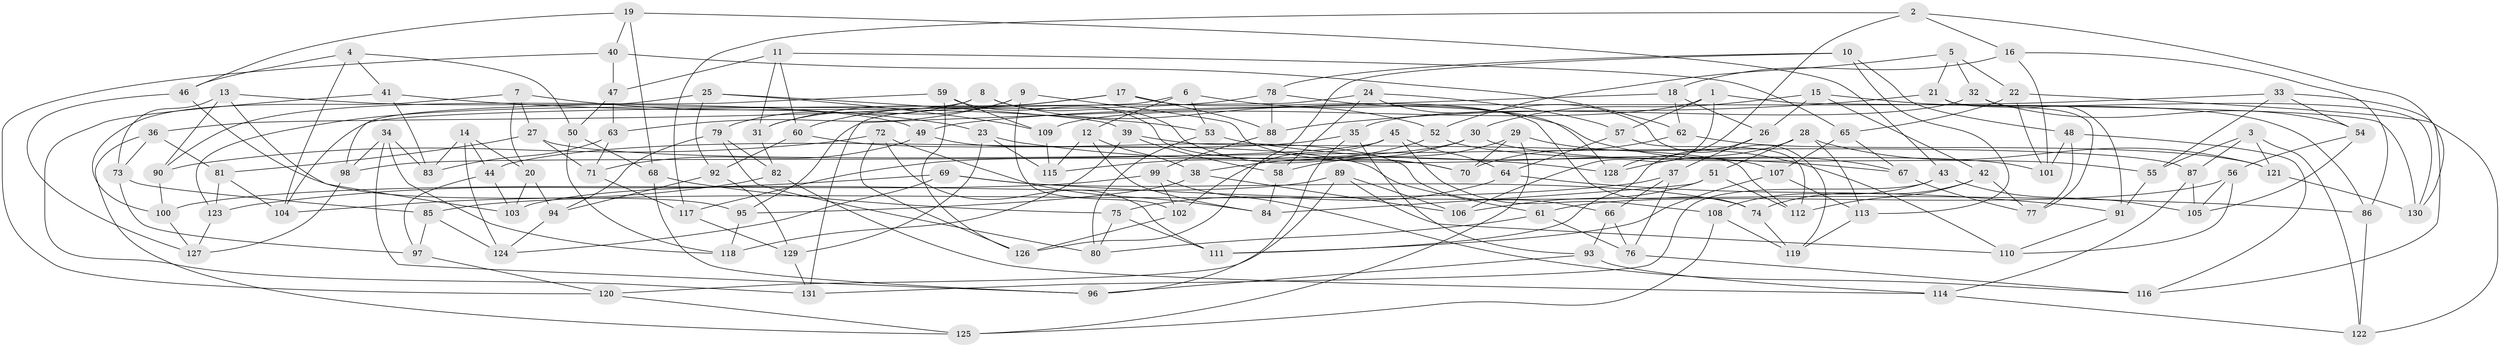 // Generated by graph-tools (version 1.1) at 2025/37/03/09/25 02:37:54]
// undirected, 131 vertices, 262 edges
graph export_dot {
graph [start="1"]
  node [color=gray90,style=filled];
  1;
  2;
  3;
  4;
  5;
  6;
  7;
  8;
  9;
  10;
  11;
  12;
  13;
  14;
  15;
  16;
  17;
  18;
  19;
  20;
  21;
  22;
  23;
  24;
  25;
  26;
  27;
  28;
  29;
  30;
  31;
  32;
  33;
  34;
  35;
  36;
  37;
  38;
  39;
  40;
  41;
  42;
  43;
  44;
  45;
  46;
  47;
  48;
  49;
  50;
  51;
  52;
  53;
  54;
  55;
  56;
  57;
  58;
  59;
  60;
  61;
  62;
  63;
  64;
  65;
  66;
  67;
  68;
  69;
  70;
  71;
  72;
  73;
  74;
  75;
  76;
  77;
  78;
  79;
  80;
  81;
  82;
  83;
  84;
  85;
  86;
  87;
  88;
  89;
  90;
  91;
  92;
  93;
  94;
  95;
  96;
  97;
  98;
  99;
  100;
  101;
  102;
  103;
  104;
  105;
  106;
  107;
  108;
  109;
  110;
  111;
  112;
  113;
  114;
  115;
  116;
  117;
  118;
  119;
  120;
  121;
  122;
  123;
  124;
  125;
  126;
  127;
  128;
  129;
  130;
  131;
  1 -- 57;
  1 -- 130;
  1 -- 106;
  1 -- 109;
  2 -- 128;
  2 -- 16;
  2 -- 130;
  2 -- 117;
  3 -- 87;
  3 -- 55;
  3 -- 121;
  3 -- 122;
  4 -- 46;
  4 -- 50;
  4 -- 104;
  4 -- 41;
  5 -- 22;
  5 -- 32;
  5 -- 21;
  5 -- 52;
  6 -- 131;
  6 -- 12;
  6 -- 53;
  6 -- 67;
  7 -- 27;
  7 -- 20;
  7 -- 23;
  7 -- 100;
  8 -- 70;
  8 -- 79;
  8 -- 52;
  8 -- 36;
  9 -- 107;
  9 -- 102;
  9 -- 31;
  9 -- 63;
  10 -- 126;
  10 -- 113;
  10 -- 48;
  10 -- 78;
  11 -- 60;
  11 -- 31;
  11 -- 65;
  11 -- 47;
  12 -- 38;
  12 -- 84;
  12 -- 115;
  13 -- 90;
  13 -- 103;
  13 -- 73;
  13 -- 49;
  14 -- 83;
  14 -- 44;
  14 -- 20;
  14 -- 124;
  15 -- 42;
  15 -- 86;
  15 -- 30;
  15 -- 26;
  16 -- 101;
  16 -- 86;
  16 -- 18;
  17 -- 88;
  17 -- 31;
  17 -- 60;
  17 -- 74;
  18 -- 95;
  18 -- 26;
  18 -- 62;
  19 -- 68;
  19 -- 40;
  19 -- 46;
  19 -- 43;
  20 -- 103;
  20 -- 94;
  21 -- 77;
  21 -- 88;
  21 -- 130;
  22 -- 65;
  22 -- 122;
  22 -- 101;
  23 -- 115;
  23 -- 128;
  23 -- 129;
  24 -- 119;
  24 -- 57;
  24 -- 104;
  24 -- 58;
  25 -- 109;
  25 -- 39;
  25 -- 92;
  25 -- 98;
  26 -- 37;
  26 -- 111;
  27 -- 81;
  27 -- 87;
  27 -- 71;
  28 -- 121;
  28 -- 128;
  28 -- 51;
  28 -- 113;
  29 -- 70;
  29 -- 125;
  29 -- 110;
  29 -- 58;
  30 -- 117;
  30 -- 55;
  30 -- 38;
  31 -- 82;
  32 -- 91;
  32 -- 54;
  32 -- 35;
  33 -- 49;
  33 -- 116;
  33 -- 54;
  33 -- 55;
  34 -- 118;
  34 -- 96;
  34 -- 83;
  34 -- 98;
  35 -- 96;
  35 -- 44;
  35 -- 93;
  36 -- 125;
  36 -- 81;
  36 -- 73;
  37 -- 66;
  37 -- 76;
  37 -- 85;
  38 -- 95;
  38 -- 106;
  39 -- 118;
  39 -- 58;
  39 -- 112;
  40 -- 120;
  40 -- 47;
  40 -- 62;
  41 -- 131;
  41 -- 83;
  41 -- 53;
  42 -- 112;
  42 -- 77;
  42 -- 74;
  43 -- 131;
  43 -- 108;
  43 -- 105;
  44 -- 103;
  44 -- 97;
  45 -- 98;
  45 -- 64;
  45 -- 108;
  45 -- 102;
  46 -- 127;
  46 -- 95;
  47 -- 50;
  47 -- 63;
  48 -- 77;
  48 -- 101;
  48 -- 116;
  49 -- 71;
  49 -- 66;
  50 -- 68;
  50 -- 118;
  51 -- 84;
  51 -- 106;
  51 -- 112;
  52 -- 115;
  52 -- 101;
  53 -- 67;
  53 -- 80;
  54 -- 56;
  54 -- 105;
  55 -- 91;
  56 -- 110;
  56 -- 105;
  56 -- 61;
  57 -- 112;
  57 -- 64;
  58 -- 84;
  59 -- 109;
  59 -- 70;
  59 -- 126;
  59 -- 90;
  60 -- 92;
  60 -- 61;
  61 -- 76;
  61 -- 80;
  62 -- 121;
  62 -- 70;
  63 -- 83;
  63 -- 71;
  64 -- 91;
  64 -- 75;
  65 -- 107;
  65 -- 67;
  66 -- 93;
  66 -- 76;
  67 -- 77;
  68 -- 75;
  68 -- 96;
  69 -- 124;
  69 -- 123;
  69 -- 74;
  69 -- 86;
  71 -- 117;
  72 -- 111;
  72 -- 84;
  72 -- 90;
  72 -- 126;
  73 -- 85;
  73 -- 97;
  74 -- 119;
  75 -- 80;
  75 -- 111;
  76 -- 116;
  78 -- 123;
  78 -- 88;
  78 -- 128;
  79 -- 82;
  79 -- 94;
  79 -- 80;
  81 -- 123;
  81 -- 104;
  82 -- 114;
  82 -- 104;
  85 -- 124;
  85 -- 97;
  86 -- 122;
  87 -- 105;
  87 -- 114;
  88 -- 99;
  89 -- 103;
  89 -- 106;
  89 -- 120;
  89 -- 110;
  90 -- 100;
  91 -- 110;
  92 -- 94;
  92 -- 129;
  93 -- 96;
  93 -- 114;
  94 -- 124;
  95 -- 118;
  97 -- 120;
  98 -- 127;
  99 -- 100;
  99 -- 116;
  99 -- 102;
  100 -- 127;
  102 -- 126;
  107 -- 111;
  107 -- 113;
  108 -- 119;
  108 -- 125;
  109 -- 115;
  113 -- 119;
  114 -- 122;
  117 -- 129;
  120 -- 125;
  121 -- 130;
  123 -- 127;
  129 -- 131;
}

